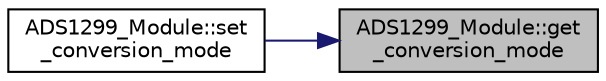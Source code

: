 digraph "ADS1299_Module::get_conversion_mode"
{
 // LATEX_PDF_SIZE
  edge [fontname="Helvetica",fontsize="10",labelfontname="Helvetica",labelfontsize="10"];
  node [fontname="Helvetica",fontsize="10",shape=record];
  rankdir="RL";
  Node1 [label="ADS1299_Module::get\l_conversion_mode",height=0.2,width=0.4,color="black", fillcolor="grey75", style="filled", fontcolor="black",tooltip="Gets the current device conversion mode."];
  Node1 -> Node2 [dir="back",color="midnightblue",fontsize="10",style="solid",fontname="Helvetica"];
  Node2 [label="ADS1299_Module::set\l_conversion_mode",height=0.2,width=0.4,color="black", fillcolor="white", style="filled",URL="$class_a_d_s1299___module.html#a698da9251c83e73cf123e7a8ad3f2e55",tooltip="Sets the current device conversion mode."];
}
